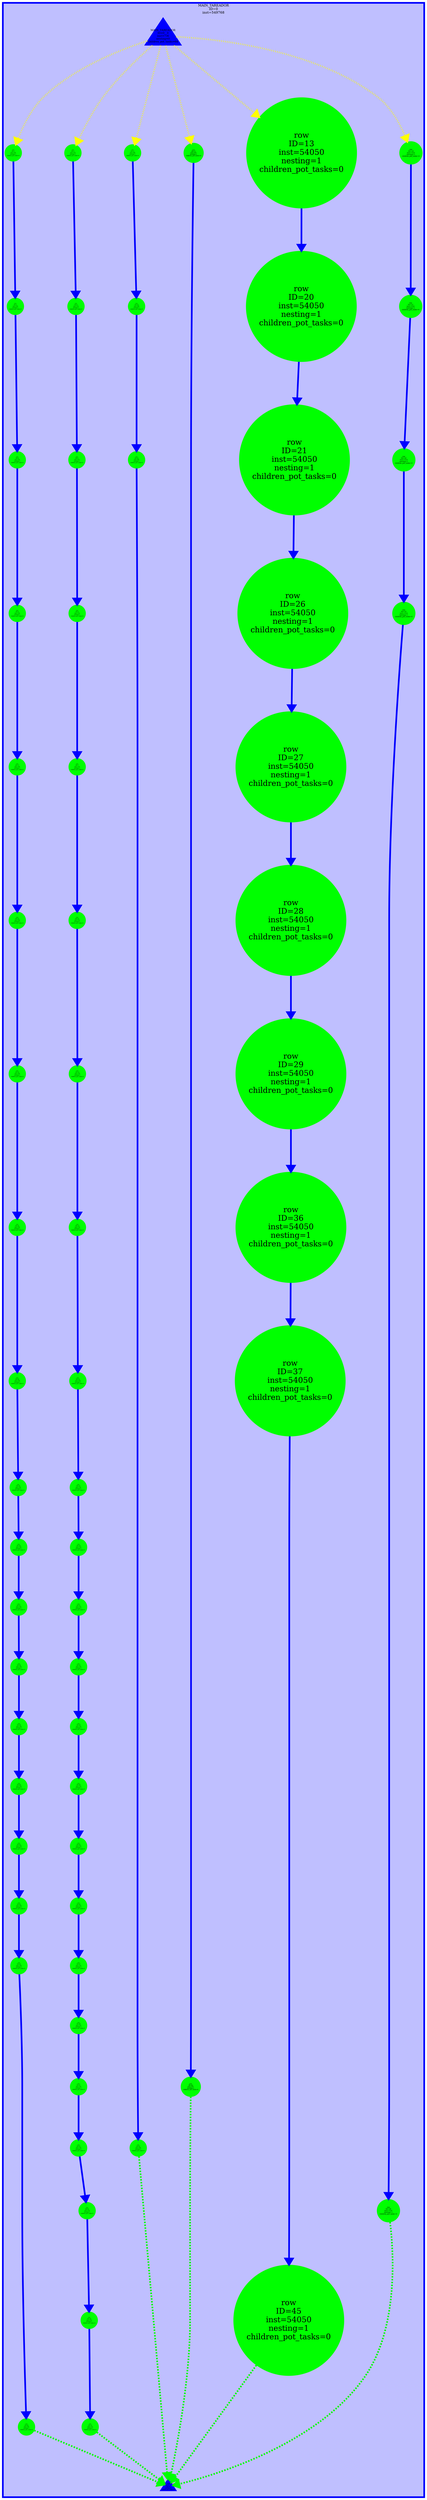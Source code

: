 digraph G {
ranksep=2.5; nodesep=2.5 penwidth=7
subgraph cluster0 {
label="MAIN_TAREADOR\nID=0\ninst=549768"
color="#0000FF"; style=filled; fillcolor="#0000FF40"
	 task_0__0 [fontsize=10.969206370357067, height=2.1938412740714135,width=2.1938412740714135, fixedsize=true,shape=triangle,color="#0000FF",label="MAIN_TAREADOR\nID=0__0\ninst=736\nnesting=0\nchildren_pot_tasks=64",style=filled]
	 task_0__1 [fontsize=5, height=1,width=1, fixedsize=true,shape=triangle,color="#0000FF",label="MAIN_TAREADOR\nID=0__1\ninst=0\nnesting=0\nchildren_pot_tasks=64",style=filled]
	 task_1 [fontsize=5, height=1,width=1, fixedsize=true,shape=ellipse,color="#00FF00",label="row\nID=1\ninst=100\nnesting=1\nchildren_pot_tasks=0",style=filled]
	 task_2 [fontsize=5, height=1,width=1, fixedsize=true,shape=ellipse,color="#00FF00",label="row\nID=2\ninst=100\nnesting=1\nchildren_pot_tasks=0",style=filled]
	 task_3 [fontsize=5, height=1,width=1, fixedsize=true,shape=ellipse,color="#00FF00",label="row\nID=3\ninst=154\nnesting=1\nchildren_pot_tasks=0",style=filled]
	 task_4 [fontsize=5, height=1,width=1, fixedsize=true,shape=ellipse,color="#00FF00",label="row\nID=4\ninst=154\nnesting=1\nchildren_pot_tasks=0",style=filled]
	 task_5 [fontsize=5, height=1,width=1, fixedsize=true,shape=ellipse,color="#00FF00",label="row\nID=5\ninst=154\nnesting=1\nchildren_pot_tasks=0",style=filled]
	 task_6 [fontsize=5, height=1,width=1, fixedsize=true,shape=ellipse,color="#00FF00",label="row\nID=6\ninst=154\nnesting=1\nchildren_pot_tasks=0",style=filled]
	 task_7 [fontsize=5, height=1,width=1, fixedsize=true,shape=ellipse,color="#00FF00",label="row\nID=7\ninst=154\nnesting=1\nchildren_pot_tasks=0",style=filled]
	 task_8 [fontsize=5, height=1,width=1, fixedsize=true,shape=ellipse,color="#00FF00",label="row\nID=8\ninst=100\nnesting=1\nchildren_pot_tasks=0",style=filled]
	 task_9 [fontsize=5, height=1,width=1, fixedsize=true,shape=ellipse,color="#00FF00",label="row\nID=9\ninst=100\nnesting=1\nchildren_pot_tasks=0",style=filled]
	 task_10 [fontsize=5, height=1,width=1, fixedsize=true,shape=ellipse,color="#00FF00",label="row\nID=10\ninst=154\nnesting=1\nchildren_pot_tasks=0",style=filled]
	 task_11 [fontsize=5, height=1,width=1, fixedsize=true,shape=ellipse,color="#00FF00",label="row\nID=11\ninst=208\nnesting=1\nchildren_pot_tasks=0",style=filled]
	 task_12 [fontsize=5.804778295518171, height=1.160955659103634,width=1.160955659103634, fixedsize=true,shape=ellipse,color="#00FF00",label="row\nID=12\ninst=262\nnesting=1\nchildren_pot_tasks=0",style=filled]
	 task_13 [fontsize=32.45137989204946, height=6.490275978409891,width=6.490275978409891, fixedsize=true,shape=ellipse,color="#00FF00",label="row\nID=13\ninst=54050\nnesting=1\nchildren_pot_tasks=0",style=filled]
	 task_14 [fontsize=5, height=1,width=1, fixedsize=true,shape=ellipse,color="#00FF00",label="row\nID=14\ninst=154\nnesting=1\nchildren_pot_tasks=0",style=filled]
	 task_15 [fontsize=5, height=1,width=1, fixedsize=true,shape=ellipse,color="#00FF00",label="row\nID=15\ninst=154\nnesting=1\nchildren_pot_tasks=0",style=filled]
	 task_16 [fontsize=5, height=1,width=1, fixedsize=true,shape=ellipse,color="#00FF00",label="row\nID=16\ninst=154\nnesting=1\nchildren_pot_tasks=0",style=filled]
	 task_17 [fontsize=5, height=1,width=1, fixedsize=true,shape=ellipse,color="#00FF00",label="row\nID=17\ninst=100\nnesting=1\nchildren_pot_tasks=0",style=filled]
	 task_18 [fontsize=5, height=1,width=1, fixedsize=true,shape=ellipse,color="#00FF00",label="row\nID=18\ninst=208\nnesting=1\nchildren_pot_tasks=0",style=filled]
	 task_19 [fontsize=6.7417668446472465, height=1.3483533689294493,width=1.3483533689294493, fixedsize=true,shape=ellipse,color="#00FF00",label="row\nID=19\ninst=316\nnesting=1\nchildren_pot_tasks=0",style=filled]
	 task_20 [fontsize=32.45137989204946, height=6.490275978409891,width=6.490275978409891, fixedsize=true,shape=ellipse,color="#00FF00",label="row\nID=20\ninst=54050\nnesting=1\nchildren_pot_tasks=0",style=filled]
	 task_21 [fontsize=32.45137989204946, height=6.490275978409891,width=6.490275978409891, fixedsize=true,shape=ellipse,color="#00FF00",label="row\nID=21\ninst=54050\nnesting=1\nchildren_pot_tasks=0",style=filled]
	 task_22 [fontsize=6.7417668446472465, height=1.3483533689294493,width=1.3483533689294493, fixedsize=true,shape=ellipse,color="#00FF00",label="row\nID=22\ninst=316\nnesting=1\nchildren_pot_tasks=0",style=filled]
	 task_23 [fontsize=5, height=1,width=1, fixedsize=true,shape=ellipse,color="#00FF00",label="row\nID=23\ninst=154\nnesting=1\nchildren_pot_tasks=0",style=filled]
	 task_24 [fontsize=5, height=1,width=1, fixedsize=true,shape=ellipse,color="#00FF00",label="row\nID=24\ninst=154\nnesting=1\nchildren_pot_tasks=0",style=filled]
	 task_25 [fontsize=5, height=1,width=1, fixedsize=true,shape=ellipse,color="#00FF00",label="row\nID=25\ninst=100\nnesting=1\nchildren_pot_tasks=0",style=filled]
	 task_26 [fontsize=32.45137989204946, height=6.490275978409891,width=6.490275978409891, fixedsize=true,shape=ellipse,color="#00FF00",label="row\nID=26\ninst=54050\nnesting=1\nchildren_pot_tasks=0",style=filled]
	 task_27 [fontsize=32.45137989204946, height=6.490275978409891,width=6.490275978409891, fixedsize=true,shape=ellipse,color="#00FF00",label="row\nID=27\ninst=54050\nnesting=1\nchildren_pot_tasks=0",style=filled]
	 task_28 [fontsize=32.45137989204946, height=6.490275978409891,width=6.490275978409891, fixedsize=true,shape=ellipse,color="#00FF00",label="row\nID=28\ninst=54050\nnesting=1\nchildren_pot_tasks=0",style=filled]
	 task_29 [fontsize=32.45137989204946, height=6.490275978409891,width=6.490275978409891, fixedsize=true,shape=ellipse,color="#00FF00",label="row\nID=29\ninst=54050\nnesting=1\nchildren_pot_tasks=0",style=filled]
	 task_30 [fontsize=6.7417668446472465, height=1.3483533689294493,width=1.3483533689294493, fixedsize=true,shape=ellipse,color="#00FF00",label="row\nID=30\ninst=316\nnesting=1\nchildren_pot_tasks=0",style=filled]
	 task_31 [fontsize=5, height=1,width=1, fixedsize=true,shape=ellipse,color="#00FF00",label="row\nID=31\ninst=154\nnesting=1\nchildren_pot_tasks=0",style=filled]
	 task_32 [fontsize=5, height=1,width=1, fixedsize=true,shape=ellipse,color="#00FF00",label="row\nID=32\ninst=154\nnesting=1\nchildren_pot_tasks=0",style=filled]
	 task_33 [fontsize=5, height=1,width=1, fixedsize=true,shape=ellipse,color="#00FF00",label="row\nID=33\ninst=100\nnesting=1\nchildren_pot_tasks=0",style=filled]
	 task_34 [fontsize=5, height=1,width=1, fixedsize=true,shape=ellipse,color="#00FF00",label="row\nID=34\ninst=208\nnesting=1\nchildren_pot_tasks=0",style=filled]
	 task_35 [fontsize=6.7417668446472465, height=1.3483533689294493,width=1.3483533689294493, fixedsize=true,shape=ellipse,color="#00FF00",label="row\nID=35\ninst=316\nnesting=1\nchildren_pot_tasks=0",style=filled]
	 task_36 [fontsize=32.45137989204946, height=6.490275978409891,width=6.490275978409891, fixedsize=true,shape=ellipse,color="#00FF00",label="row\nID=36\ninst=54050\nnesting=1\nchildren_pot_tasks=0",style=filled]
	 task_37 [fontsize=32.45137989204946, height=6.490275978409891,width=6.490275978409891, fixedsize=true,shape=ellipse,color="#00FF00",label="row\nID=37\ninst=54050\nnesting=1\nchildren_pot_tasks=0",style=filled]
	 task_38 [fontsize=6.7417668446472465, height=1.3483533689294493,width=1.3483533689294493, fixedsize=true,shape=ellipse,color="#00FF00",label="row\nID=38\ninst=316\nnesting=1\nchildren_pot_tasks=0",style=filled]
	 task_39 [fontsize=5, height=1,width=1, fixedsize=true,shape=ellipse,color="#00FF00",label="row\nID=39\ninst=154\nnesting=1\nchildren_pot_tasks=0",style=filled]
	 task_40 [fontsize=5, height=1,width=1, fixedsize=true,shape=ellipse,color="#00FF00",label="row\nID=40\ninst=154\nnesting=1\nchildren_pot_tasks=0",style=filled]
	 task_41 [fontsize=5, height=1,width=1, fixedsize=true,shape=ellipse,color="#00FF00",label="row\nID=41\ninst=100\nnesting=1\nchildren_pot_tasks=0",style=filled]
	 task_42 [fontsize=5, height=1,width=1, fixedsize=true,shape=ellipse,color="#00FF00",label="row\nID=42\ninst=154\nnesting=1\nchildren_pot_tasks=0",style=filled]
	 task_43 [fontsize=5, height=1,width=1, fixedsize=true,shape=ellipse,color="#00FF00",label="row\nID=43\ninst=208\nnesting=1\nchildren_pot_tasks=0",style=filled]
	 task_44 [fontsize=5.804778295518171, height=1.160955659103634,width=1.160955659103634, fixedsize=true,shape=ellipse,color="#00FF00",label="row\nID=44\ninst=262\nnesting=1\nchildren_pot_tasks=0",style=filled]
	 task_45 [fontsize=32.45137989204946, height=6.490275978409891,width=6.490275978409891, fixedsize=true,shape=ellipse,color="#00FF00",label="row\nID=45\ninst=54050\nnesting=1\nchildren_pot_tasks=0",style=filled]
	 task_46 [fontsize=5, height=1,width=1, fixedsize=true,shape=ellipse,color="#00FF00",label="row\nID=46\ninst=154\nnesting=1\nchildren_pot_tasks=0",style=filled]
	 task_47 [fontsize=5, height=1,width=1, fixedsize=true,shape=ellipse,color="#00FF00",label="row\nID=47\ninst=154\nnesting=1\nchildren_pot_tasks=0",style=filled]
	 task_48 [fontsize=5, height=1,width=1, fixedsize=true,shape=ellipse,color="#00FF00",label="row\nID=48\ninst=154\nnesting=1\nchildren_pot_tasks=0",style=filled]
	 task_49 [fontsize=5, height=1,width=1, fixedsize=true,shape=ellipse,color="#00FF00",label="row\nID=49\ninst=100\nnesting=1\nchildren_pot_tasks=0",style=filled]
	 task_50 [fontsize=5, height=1,width=1, fixedsize=true,shape=ellipse,color="#00FF00",label="row\nID=50\ninst=100\nnesting=1\nchildren_pot_tasks=0",style=filled]
	 task_51 [fontsize=5, height=1,width=1, fixedsize=true,shape=ellipse,color="#00FF00",label="row\nID=51\ninst=154\nnesting=1\nchildren_pot_tasks=0",style=filled]
	 task_52 [fontsize=5, height=1,width=1, fixedsize=true,shape=ellipse,color="#00FF00",label="row\nID=52\ninst=154\nnesting=1\nchildren_pot_tasks=0",style=filled]
	 task_53 [fontsize=5, height=1,width=1, fixedsize=true,shape=ellipse,color="#00FF00",label="row\nID=53\ninst=154\nnesting=1\nchildren_pot_tasks=0",style=filled]
	 task_54 [fontsize=5, height=1,width=1, fixedsize=true,shape=ellipse,color="#00FF00",label="row\nID=54\ninst=154\nnesting=1\nchildren_pot_tasks=0",style=filled]
	 task_55 [fontsize=5, height=1,width=1, fixedsize=true,shape=ellipse,color="#00FF00",label="row\nID=55\ninst=154\nnesting=1\nchildren_pot_tasks=0",style=filled]
	 task_56 [fontsize=5, height=1,width=1, fixedsize=true,shape=ellipse,color="#00FF00",label="row\nID=56\ninst=100\nnesting=1\nchildren_pot_tasks=0",style=filled]
	 task_57 [fontsize=5, height=1,width=1, fixedsize=true,shape=ellipse,color="#00FF00",label="row\nID=57\ninst=100\nnesting=1\nchildren_pot_tasks=0",style=filled]
	 task_58 [fontsize=5, height=1,width=1, fixedsize=true,shape=ellipse,color="#00FF00",label="row\nID=58\ninst=100\nnesting=1\nchildren_pot_tasks=0",style=filled]
	 task_59 [fontsize=5, height=1,width=1, fixedsize=true,shape=ellipse,color="#00FF00",label="row\nID=59\ninst=100\nnesting=1\nchildren_pot_tasks=0",style=filled]
	 task_60 [fontsize=5, height=1,width=1, fixedsize=true,shape=ellipse,color="#00FF00",label="row\nID=60\ninst=100\nnesting=1\nchildren_pot_tasks=0",style=filled]
	 task_61 [fontsize=5, height=1,width=1, fixedsize=true,shape=ellipse,color="#00FF00",label="row\nID=61\ninst=100\nnesting=1\nchildren_pot_tasks=0",style=filled]
	 task_62 [fontsize=5, height=1,width=1, fixedsize=true,shape=ellipse,color="#00FF00",label="row\nID=62\ninst=100\nnesting=1\nchildren_pot_tasks=0",style=filled]
	 task_63 [fontsize=5, height=1,width=1, fixedsize=true,shape=ellipse,color="#00FF00",label="row\nID=63\ninst=100\nnesting=1\nchildren_pot_tasks=0",style=filled]
	 task_64 [fontsize=5, height=1,width=1, fixedsize=true,shape=ellipse,color="#00FF00",label="row\nID=64\ninst=100\nnesting=1\nchildren_pot_tasks=0",style=filled]
}
	 task_0__0  ->  task_1 [arrowsize=2.6457513110645907, penwidth=7,style=dotted color=yellow]
	 task_0__0  ->  task_3 [arrowsize=2.6457513110645907, penwidth=7,style=dotted color=yellow]
	 task_0__0  ->  task_11 [arrowsize=2.6457513110645907, penwidth=7,style=dotted color=yellow]
	 task_0__0  ->  task_12 [arrowsize=2.6457513110645907, penwidth=7,style=dotted color=yellow]
	 task_0__0  ->  task_13 [arrowsize=2.6457513110645907, penwidth=7,style=dotted color=yellow]
	 task_0__0  ->  task_19 [arrowsize=2.6457513110645907, penwidth=7,style=dotted color=yellow]
	 task_1  ->  task_2 [arrowsize=2.6457513110645907, penwidth=7,style=solid color=blue]
	 task_2  ->  task_8 [arrowsize=2.6457513110645907, penwidth=7,style=solid color=blue]
	 task_3  ->  task_4 [arrowsize=2.6457513110645907, penwidth=7,style=solid color=blue]
	 task_4  ->  task_5 [arrowsize=2.6457513110645907, penwidth=7,style=solid color=blue]
	 task_5  ->  task_6 [arrowsize=2.6457513110645907, penwidth=7,style=solid color=blue]
	 task_6  ->  task_7 [arrowsize=2.6457513110645907, penwidth=7,style=solid color=blue]
	 task_7  ->  task_10 [arrowsize=2.6457513110645907, penwidth=7,style=solid color=blue]
	 task_8  ->  task_9 [arrowsize=2.6457513110645907, penwidth=7,style=solid color=blue]
	 task_9  ->  task_17 [arrowsize=2.6457513110645907, penwidth=7,style=solid color=blue]
	 task_10  ->  task_14 [arrowsize=2.6457513110645907, penwidth=7,style=solid color=blue]
	 task_11  ->  task_18 [arrowsize=2.6457513110645907, penwidth=7,style=solid color=blue]
	 task_12  ->  task_44 [arrowsize=2.6457513110645907, penwidth=7,style=solid color=blue]
	 task_13  ->  task_20 [arrowsize=2.6457513110645907, penwidth=7,style=solid color=blue]
	 task_14  ->  task_15 [arrowsize=2.6457513110645907, penwidth=7,style=solid color=blue]
	 task_15  ->  task_16 [arrowsize=2.6457513110645907, penwidth=7,style=solid color=blue]
	 task_16  ->  task_23 [arrowsize=2.6457513110645907, penwidth=7,style=solid color=blue]
	 task_17  ->  task_25 [arrowsize=2.6457513110645907, penwidth=7,style=solid color=blue]
	 task_18  ->  task_34 [arrowsize=2.6457513110645907, penwidth=7,style=solid color=blue]
	 task_19  ->  task_22 [arrowsize=2.6457513110645907, penwidth=7,style=solid color=blue]
	 task_20  ->  task_21 [arrowsize=2.6457513110645907, penwidth=7,style=solid color=blue]
	 task_21  ->  task_26 [arrowsize=2.6457513110645907, penwidth=7,style=solid color=blue]
	 task_22  ->  task_30 [arrowsize=2.6457513110645907, penwidth=7,style=solid color=blue]
	 task_23  ->  task_24 [arrowsize=2.6457513110645907, penwidth=7,style=solid color=blue]
	 task_24  ->  task_31 [arrowsize=2.6457513110645907, penwidth=7,style=solid color=blue]
	 task_25  ->  task_33 [arrowsize=2.6457513110645907, penwidth=7,style=solid color=blue]
	 task_26  ->  task_27 [arrowsize=2.6457513110645907, penwidth=7,style=solid color=blue]
	 task_27  ->  task_28 [arrowsize=2.6457513110645907, penwidth=7,style=solid color=blue]
	 task_28  ->  task_29 [arrowsize=2.6457513110645907, penwidth=7,style=solid color=blue]
	 task_29  ->  task_36 [arrowsize=2.6457513110645907, penwidth=7,style=solid color=blue]
	 task_30  ->  task_35 [arrowsize=2.6457513110645907, penwidth=7,style=solid color=blue]
	 task_31  ->  task_32 [arrowsize=2.6457513110645907, penwidth=7,style=solid color=blue]
	 task_32  ->  task_39 [arrowsize=2.6457513110645907, penwidth=7,style=solid color=blue]
	 task_33  ->  task_41 [arrowsize=2.6457513110645907, penwidth=7,style=solid color=blue]
	 task_34  ->  task_43 [arrowsize=2.6457513110645907, penwidth=7,style=solid color=blue]
	 task_35  ->  task_38 [arrowsize=2.6457513110645907, penwidth=7,style=solid color=blue]
	 task_36  ->  task_37 [arrowsize=2.6457513110645907, penwidth=7,style=solid color=blue]
	 task_37  ->  task_45 [arrowsize=2.6457513110645907, penwidth=7,style=solid color=blue]
	 task_38  ->  task_0__1 [arrowsize=2.6457513110645907, penwidth=7,style=dashed color=green]
	 task_39  ->  task_40 [arrowsize=2.6457513110645907, penwidth=7,style=solid color=blue]
	 task_40  ->  task_42 [arrowsize=2.6457513110645907, penwidth=7,style=solid color=blue]
	 task_41  ->  task_49 [arrowsize=2.6457513110645907, penwidth=7,style=solid color=blue]
	 task_42  ->  task_46 [arrowsize=2.6457513110645907, penwidth=7,style=solid color=blue]
	 task_43  ->  task_0__1 [arrowsize=2.6457513110645907, penwidth=7,style=dashed color=green]
	 task_44  ->  task_0__1 [arrowsize=2.6457513110645907, penwidth=7,style=dashed color=green]
	 task_45  ->  task_0__1 [arrowsize=2.6457513110645907, penwidth=7,style=dashed color=green]
	 task_46  ->  task_47 [arrowsize=2.6457513110645907, penwidth=7,style=solid color=blue]
	 task_47  ->  task_48 [arrowsize=2.6457513110645907, penwidth=7,style=solid color=blue]
	 task_48  ->  task_51 [arrowsize=2.6457513110645907, penwidth=7,style=solid color=blue]
	 task_49  ->  task_50 [arrowsize=2.6457513110645907, penwidth=7,style=solid color=blue]
	 task_50  ->  task_56 [arrowsize=2.6457513110645907, penwidth=7,style=solid color=blue]
	 task_51  ->  task_52 [arrowsize=2.6457513110645907, penwidth=7,style=solid color=blue]
	 task_52  ->  task_53 [arrowsize=2.6457513110645907, penwidth=7,style=solid color=blue]
	 task_53  ->  task_54 [arrowsize=2.6457513110645907, penwidth=7,style=solid color=blue]
	 task_54  ->  task_55 [arrowsize=2.6457513110645907, penwidth=7,style=solid color=blue]
	 task_55  ->  task_0__1 [arrowsize=2.6457513110645907, penwidth=7,style=dashed color=green]
	 task_56  ->  task_57 [arrowsize=2.6457513110645907, penwidth=7,style=solid color=blue]
	 task_57  ->  task_58 [arrowsize=2.6457513110645907, penwidth=7,style=solid color=blue]
	 task_58  ->  task_59 [arrowsize=2.6457513110645907, penwidth=7,style=solid color=blue]
	 task_59  ->  task_60 [arrowsize=2.6457513110645907, penwidth=7,style=solid color=blue]
	 task_60  ->  task_61 [arrowsize=2.6457513110645907, penwidth=7,style=solid color=blue]
	 task_61  ->  task_62 [arrowsize=2.6457513110645907, penwidth=7,style=solid color=blue]
	 task_62  ->  task_63 [arrowsize=2.6457513110645907, penwidth=7,style=solid color=blue]
	 task_63  ->  task_64 [arrowsize=2.6457513110645907, penwidth=7,style=solid color=blue]
	 task_64  ->  task_0__1 [arrowsize=2.6457513110645907, penwidth=7,style=dashed color=green]
}
